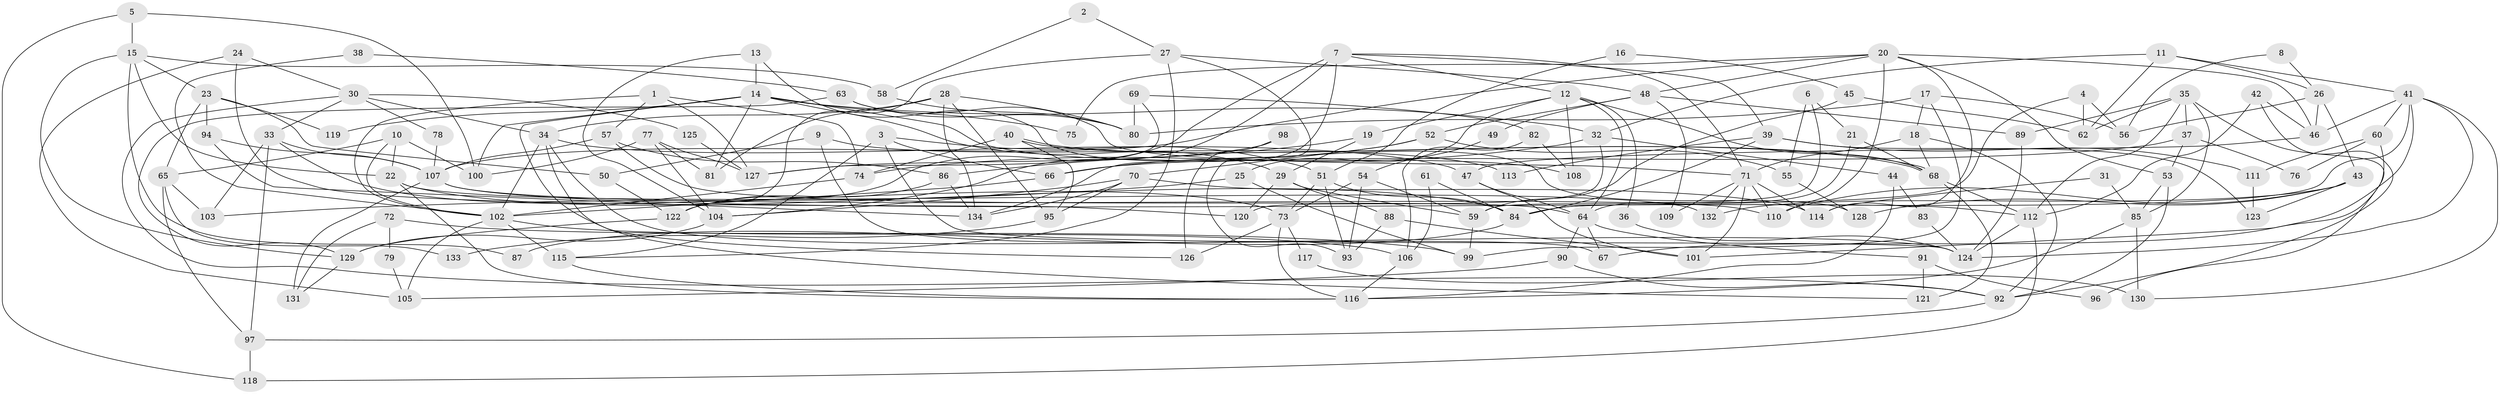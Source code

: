 // coarse degree distribution, {7: 0.06593406593406594, 5: 0.15384615384615385, 3: 0.23076923076923078, 6: 0.0989010989010989, 9: 0.03296703296703297, 1: 0.01098901098901099, 4: 0.17582417582417584, 8: 0.054945054945054944, 12: 0.02197802197802198, 2: 0.10989010989010989, 10: 0.03296703296703297, 11: 0.01098901098901099}
// Generated by graph-tools (version 1.1) at 2025/23/03/03/25 07:23:56]
// undirected, 134 vertices, 268 edges
graph export_dot {
graph [start="1"]
  node [color=gray90,style=filled];
  1;
  2;
  3;
  4;
  5;
  6;
  7;
  8;
  9;
  10;
  11;
  12;
  13;
  14;
  15;
  16;
  17;
  18;
  19;
  20;
  21;
  22;
  23;
  24;
  25;
  26;
  27;
  28;
  29;
  30;
  31;
  32;
  33;
  34;
  35;
  36;
  37;
  38;
  39;
  40;
  41;
  42;
  43;
  44;
  45;
  46;
  47;
  48;
  49;
  50;
  51;
  52;
  53;
  54;
  55;
  56;
  57;
  58;
  59;
  60;
  61;
  62;
  63;
  64;
  65;
  66;
  67;
  68;
  69;
  70;
  71;
  72;
  73;
  74;
  75;
  76;
  77;
  78;
  79;
  80;
  81;
  82;
  83;
  84;
  85;
  86;
  87;
  88;
  89;
  90;
  91;
  92;
  93;
  94;
  95;
  96;
  97;
  98;
  99;
  100;
  101;
  102;
  103;
  104;
  105;
  106;
  107;
  108;
  109;
  110;
  111;
  112;
  113;
  114;
  115;
  116;
  117;
  118;
  119;
  120;
  121;
  122;
  123;
  124;
  125;
  126;
  127;
  128;
  129;
  130;
  131;
  132;
  133;
  134;
  1 -- 57;
  1 -- 102;
  1 -- 74;
  1 -- 127;
  2 -- 58;
  2 -- 27;
  3 -- 66;
  3 -- 115;
  3 -- 51;
  3 -- 124;
  4 -- 84;
  4 -- 56;
  4 -- 62;
  5 -- 15;
  5 -- 100;
  5 -- 118;
  6 -- 21;
  6 -- 55;
  6 -- 59;
  7 -- 12;
  7 -- 71;
  7 -- 39;
  7 -- 104;
  7 -- 122;
  7 -- 134;
  8 -- 56;
  8 -- 26;
  9 -- 67;
  9 -- 50;
  9 -- 113;
  10 -- 22;
  10 -- 100;
  10 -- 65;
  10 -- 102;
  11 -- 26;
  11 -- 41;
  11 -- 32;
  11 -- 62;
  12 -- 68;
  12 -- 64;
  12 -- 19;
  12 -- 25;
  12 -- 36;
  12 -- 108;
  13 -- 104;
  13 -- 14;
  13 -- 128;
  14 -- 29;
  14 -- 32;
  14 -- 75;
  14 -- 81;
  14 -- 100;
  14 -- 108;
  14 -- 119;
  14 -- 126;
  15 -- 23;
  15 -- 129;
  15 -- 22;
  15 -- 58;
  15 -- 87;
  16 -- 51;
  16 -- 45;
  17 -- 80;
  17 -- 18;
  17 -- 56;
  17 -- 99;
  18 -- 68;
  18 -- 92;
  18 -- 71;
  19 -- 86;
  19 -- 29;
  20 -- 110;
  20 -- 48;
  20 -- 46;
  20 -- 53;
  20 -- 75;
  20 -- 107;
  20 -- 114;
  21 -- 68;
  21 -- 64;
  22 -- 84;
  22 -- 116;
  22 -- 132;
  23 -- 94;
  23 -- 65;
  23 -- 50;
  23 -- 119;
  24 -- 30;
  24 -- 120;
  24 -- 105;
  25 -- 99;
  25 -- 103;
  26 -- 46;
  26 -- 43;
  26 -- 56;
  27 -- 48;
  27 -- 93;
  27 -- 115;
  27 -- 122;
  28 -- 134;
  28 -- 34;
  28 -- 80;
  28 -- 81;
  28 -- 95;
  29 -- 59;
  29 -- 88;
  29 -- 120;
  30 -- 92;
  30 -- 33;
  30 -- 34;
  30 -- 78;
  30 -- 125;
  31 -- 85;
  31 -- 114;
  32 -- 74;
  32 -- 44;
  32 -- 120;
  33 -- 73;
  33 -- 103;
  33 -- 97;
  33 -- 107;
  34 -- 124;
  34 -- 47;
  34 -- 102;
  34 -- 121;
  35 -- 62;
  35 -- 112;
  35 -- 37;
  35 -- 85;
  35 -- 89;
  35 -- 96;
  36 -- 124;
  37 -- 53;
  37 -- 66;
  37 -- 76;
  38 -- 102;
  38 -- 63;
  39 -- 123;
  39 -- 84;
  39 -- 111;
  39 -- 113;
  40 -- 68;
  40 -- 68;
  40 -- 74;
  40 -- 95;
  41 -- 46;
  41 -- 124;
  41 -- 60;
  41 -- 67;
  41 -- 84;
  41 -- 130;
  42 -- 92;
  42 -- 112;
  42 -- 46;
  43 -- 132;
  43 -- 110;
  43 -- 123;
  43 -- 128;
  44 -- 116;
  44 -- 83;
  45 -- 59;
  45 -- 62;
  46 -- 47;
  47 -- 64;
  47 -- 101;
  48 -- 89;
  48 -- 52;
  48 -- 49;
  48 -- 109;
  49 -- 54;
  50 -- 122;
  51 -- 84;
  51 -- 73;
  51 -- 93;
  52 -- 66;
  52 -- 70;
  52 -- 55;
  53 -- 85;
  53 -- 92;
  54 -- 93;
  54 -- 73;
  54 -- 59;
  55 -- 128;
  57 -- 107;
  57 -- 86;
  57 -- 64;
  58 -- 80;
  59 -- 99;
  60 -- 101;
  60 -- 76;
  60 -- 111;
  61 -- 84;
  61 -- 106;
  63 -- 129;
  63 -- 80;
  63 -- 71;
  64 -- 67;
  64 -- 90;
  64 -- 91;
  65 -- 97;
  65 -- 103;
  65 -- 133;
  66 -- 102;
  68 -- 112;
  68 -- 121;
  69 -- 82;
  69 -- 127;
  69 -- 80;
  70 -- 95;
  70 -- 114;
  70 -- 104;
  70 -- 134;
  71 -- 101;
  71 -- 109;
  71 -- 110;
  71 -- 114;
  71 -- 132;
  72 -- 131;
  72 -- 99;
  72 -- 79;
  73 -- 116;
  73 -- 117;
  73 -- 126;
  74 -- 102;
  77 -- 81;
  77 -- 104;
  77 -- 100;
  77 -- 127;
  78 -- 107;
  79 -- 105;
  82 -- 106;
  82 -- 108;
  83 -- 124;
  84 -- 87;
  85 -- 116;
  85 -- 130;
  86 -- 134;
  86 -- 122;
  88 -- 101;
  88 -- 93;
  89 -- 124;
  90 -- 105;
  90 -- 92;
  91 -- 121;
  91 -- 96;
  92 -- 97;
  94 -- 134;
  94 -- 107;
  95 -- 133;
  97 -- 118;
  98 -- 126;
  98 -- 127;
  102 -- 105;
  102 -- 106;
  102 -- 115;
  104 -- 129;
  106 -- 116;
  107 -- 110;
  107 -- 112;
  107 -- 131;
  111 -- 123;
  112 -- 118;
  112 -- 124;
  115 -- 116;
  117 -- 130;
  122 -- 129;
  125 -- 127;
  129 -- 131;
}
